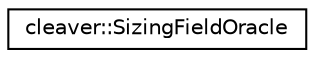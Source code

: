 digraph "Graphical Class Hierarchy"
{
  edge [fontname="Helvetica",fontsize="10",labelfontname="Helvetica",labelfontsize="10"];
  node [fontname="Helvetica",fontsize="10",shape=record];
  rankdir="LR";
  Node1 [label="cleaver::SizingFieldOracle",height=0.2,width=0.4,color="black", fillcolor="white", style="filled",URL="$classcleaver_1_1_sizing_field_oracle.html"];
}
